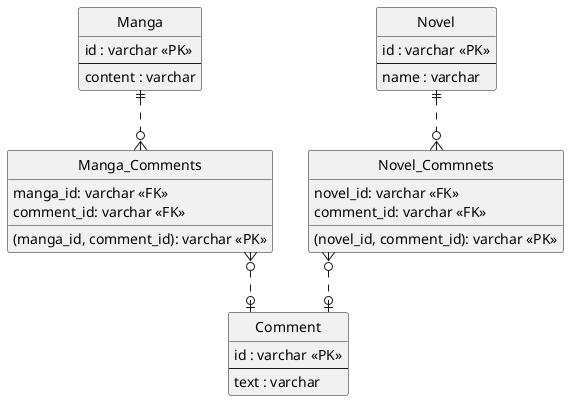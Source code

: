 @startuml
' hide the spot
hide circle

' avoid problems with angled crows feet
skinparam linetype ortho

entity "Manga" as Manga {
  id : varchar <<PK>>
  --
  content : varchar
}

entity "Manga_Comments" as Manga_Comments {
 (manga_id, comment_id): varchar <<PK>>
  manga_id: varchar <<FK>>
  comment_id: varchar <<FK>>
}

entity "Comment" as Comment {
  id : varchar <<PK>>
  --
  text : varchar
}

entity "Novel_Commnets" as Novel_Commnets {
 (novel_id, comment_id): varchar <<PK>>
  novel_id: varchar <<FK>>
  comment_id: varchar <<FK>>
}

entity "Novel" as Novel {
  id : varchar <<PK>>
  --
  name : varchar
}

Manga ||..o{ Manga_Comments
Manga_Comments }o..o| Comment
Novel ||..o{ Novel_Commnets
Novel_Commnets }o..o| Comment
@enduml
